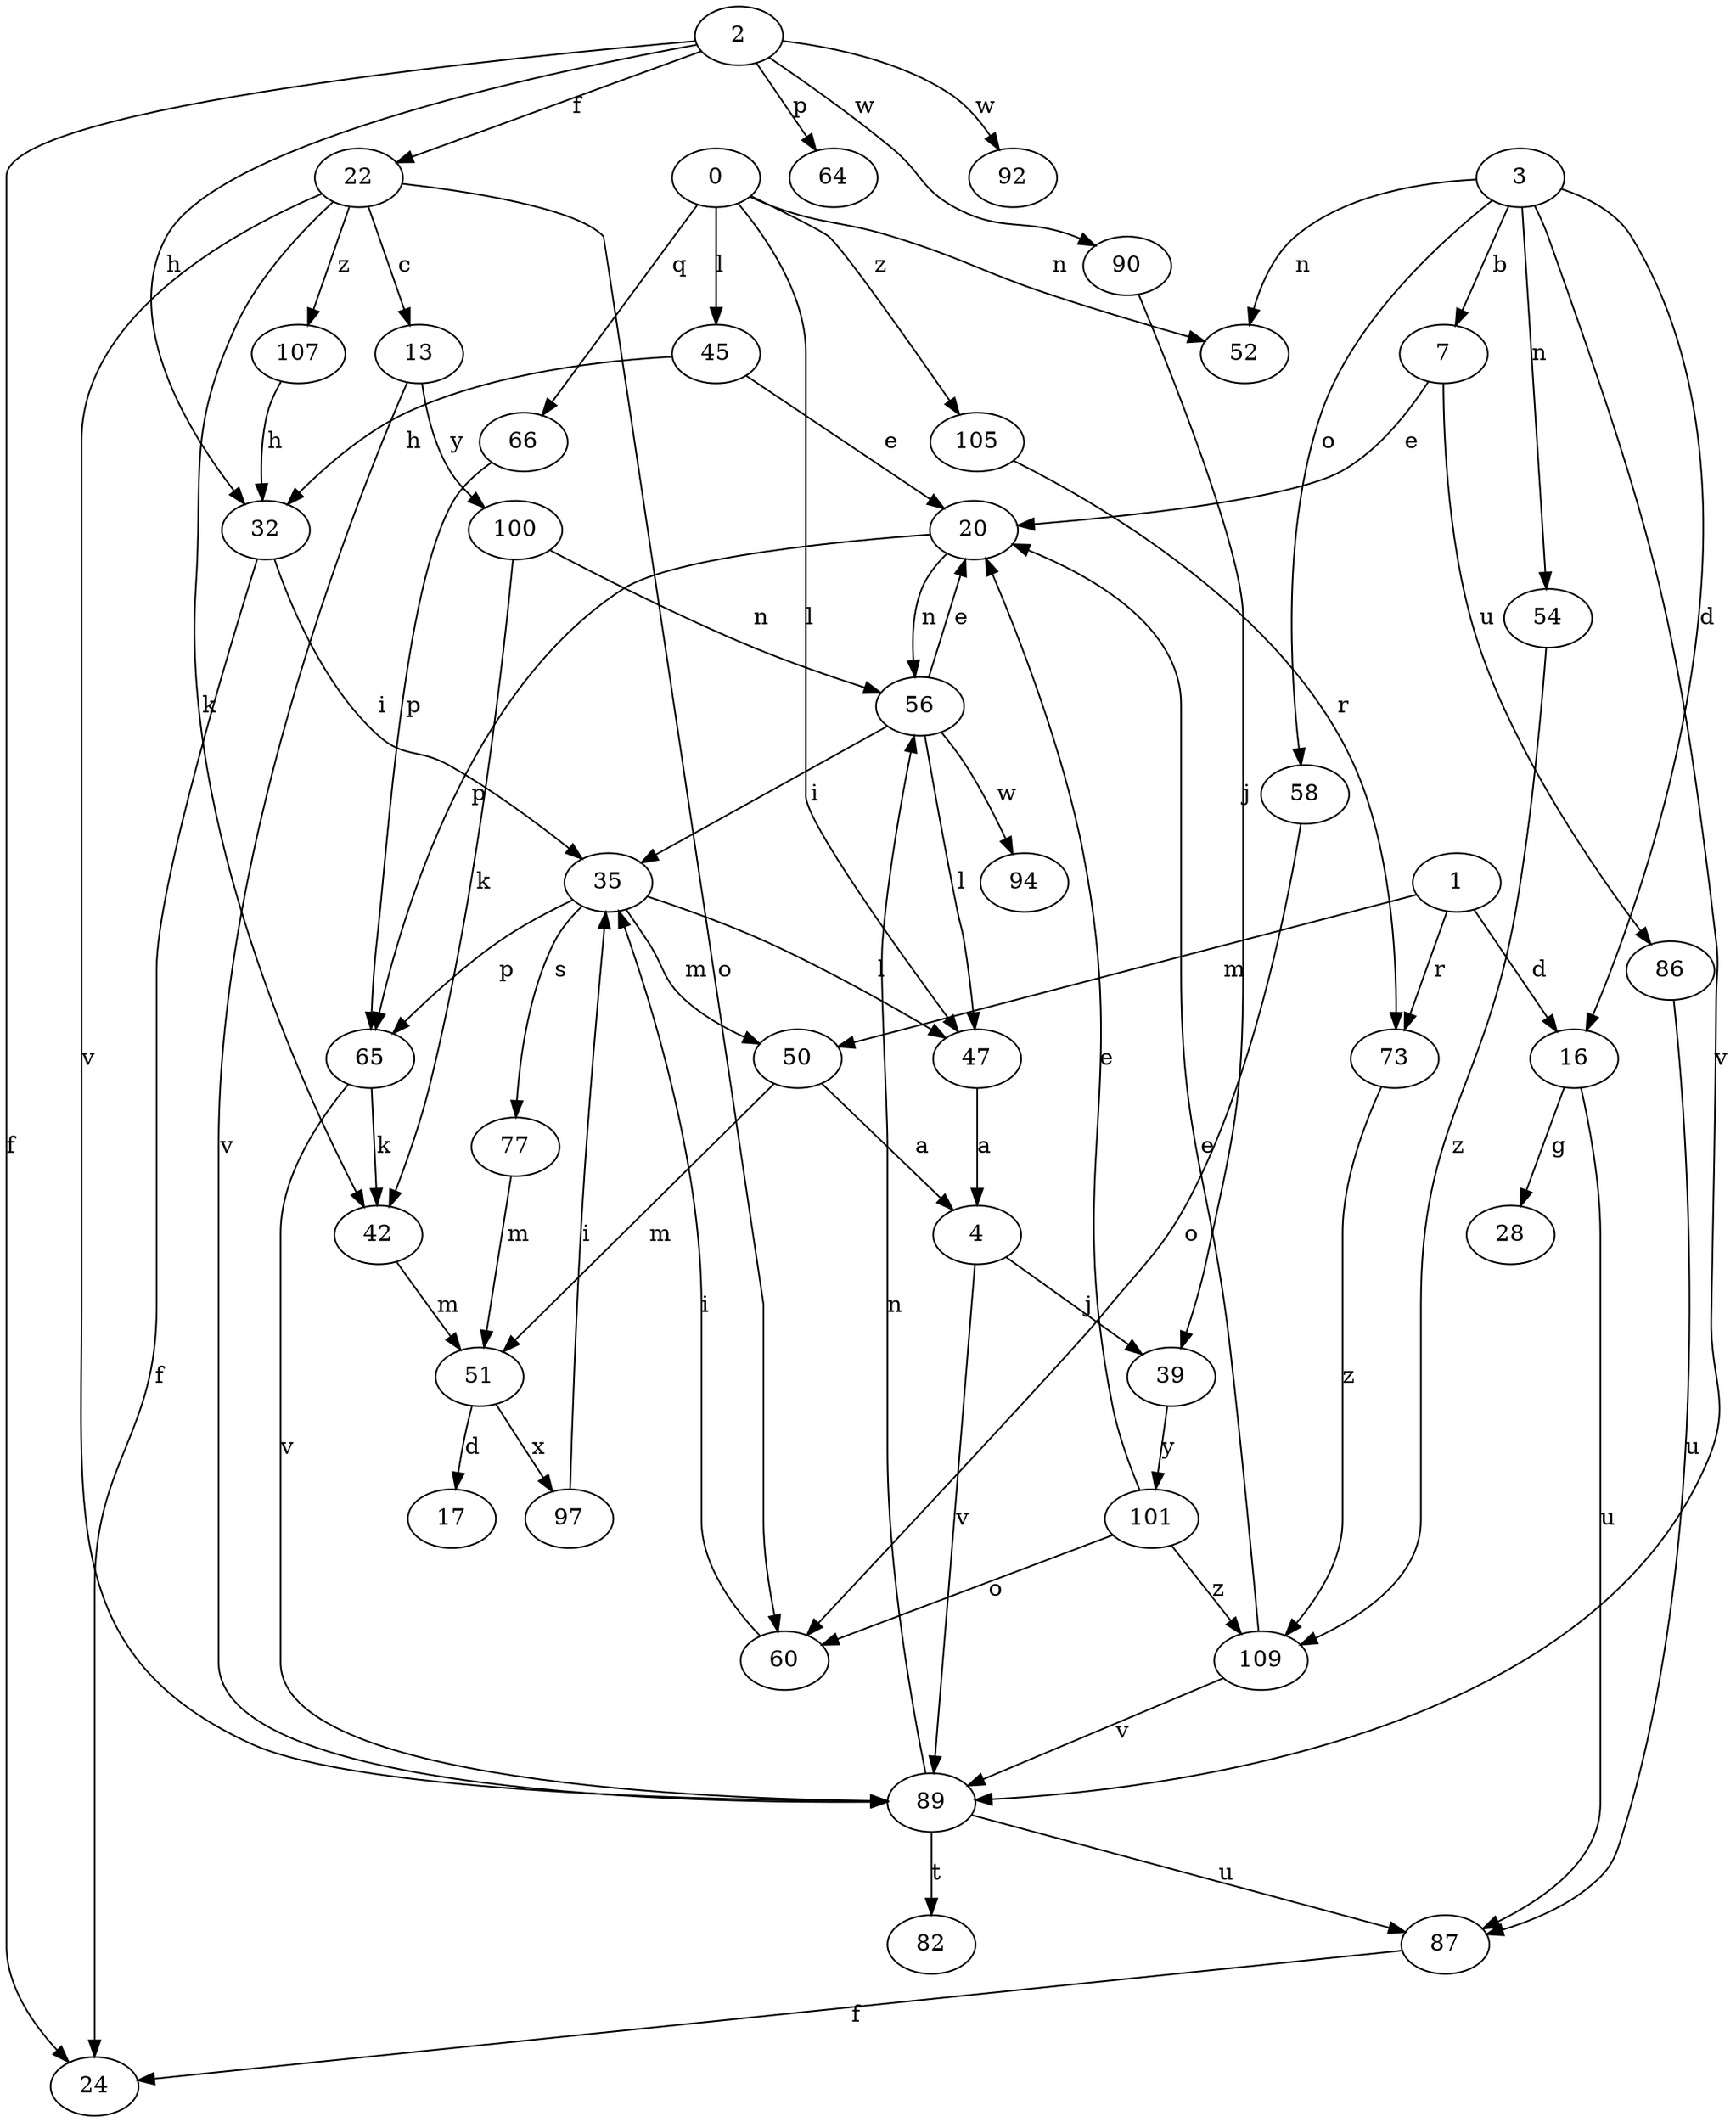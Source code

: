 strict digraph  {
0;
1;
2;
3;
4;
7;
13;
16;
17;
20;
22;
24;
28;
32;
35;
39;
42;
45;
47;
50;
51;
52;
54;
56;
58;
60;
64;
65;
66;
73;
77;
82;
86;
87;
89;
90;
92;
94;
97;
100;
101;
105;
107;
109;
0 -> 45  [label=l];
0 -> 47  [label=l];
0 -> 52  [label=n];
0 -> 66  [label=q];
0 -> 105  [label=z];
1 -> 16  [label=d];
1 -> 50  [label=m];
1 -> 73  [label=r];
2 -> 22  [label=f];
2 -> 24  [label=f];
2 -> 32  [label=h];
2 -> 64  [label=p];
2 -> 90  [label=w];
2 -> 92  [label=w];
3 -> 7  [label=b];
3 -> 16  [label=d];
3 -> 52  [label=n];
3 -> 54  [label=n];
3 -> 58  [label=o];
3 -> 89  [label=v];
4 -> 39  [label=j];
4 -> 89  [label=v];
7 -> 20  [label=e];
7 -> 86  [label=u];
13 -> 89  [label=v];
13 -> 100  [label=y];
16 -> 28  [label=g];
16 -> 87  [label=u];
20 -> 56  [label=n];
20 -> 65  [label=p];
22 -> 13  [label=c];
22 -> 42  [label=k];
22 -> 60  [label=o];
22 -> 89  [label=v];
22 -> 107  [label=z];
32 -> 24  [label=f];
32 -> 35  [label=i];
35 -> 47  [label=l];
35 -> 50  [label=m];
35 -> 65  [label=p];
35 -> 77  [label=s];
39 -> 101  [label=y];
42 -> 51  [label=m];
45 -> 20  [label=e];
45 -> 32  [label=h];
47 -> 4  [label=a];
50 -> 4  [label=a];
50 -> 51  [label=m];
51 -> 17  [label=d];
51 -> 97  [label=x];
54 -> 109  [label=z];
56 -> 20  [label=e];
56 -> 35  [label=i];
56 -> 47  [label=l];
56 -> 94  [label=w];
58 -> 60  [label=o];
60 -> 35  [label=i];
65 -> 42  [label=k];
65 -> 89  [label=v];
66 -> 65  [label=p];
73 -> 109  [label=z];
77 -> 51  [label=m];
86 -> 87  [label=u];
87 -> 24  [label=f];
89 -> 56  [label=n];
89 -> 82  [label=t];
89 -> 87  [label=u];
90 -> 39  [label=j];
97 -> 35  [label=i];
100 -> 42  [label=k];
100 -> 56  [label=n];
101 -> 20  [label=e];
101 -> 60  [label=o];
101 -> 109  [label=z];
105 -> 73  [label=r];
107 -> 32  [label=h];
109 -> 20  [label=e];
109 -> 89  [label=v];
}
